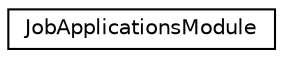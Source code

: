 digraph G
{
  edge [fontname="Helvetica",fontsize="10",labelfontname="Helvetica",labelfontsize="10"];
  node [fontname="Helvetica",fontsize="10",shape=record];
  rankdir="LR";
  Node1 [label="JobApplicationsModule",height=0.2,width=0.4,color="black", fillcolor="white", style="filled",URL="$interface_job_applications_module.html"];
}
